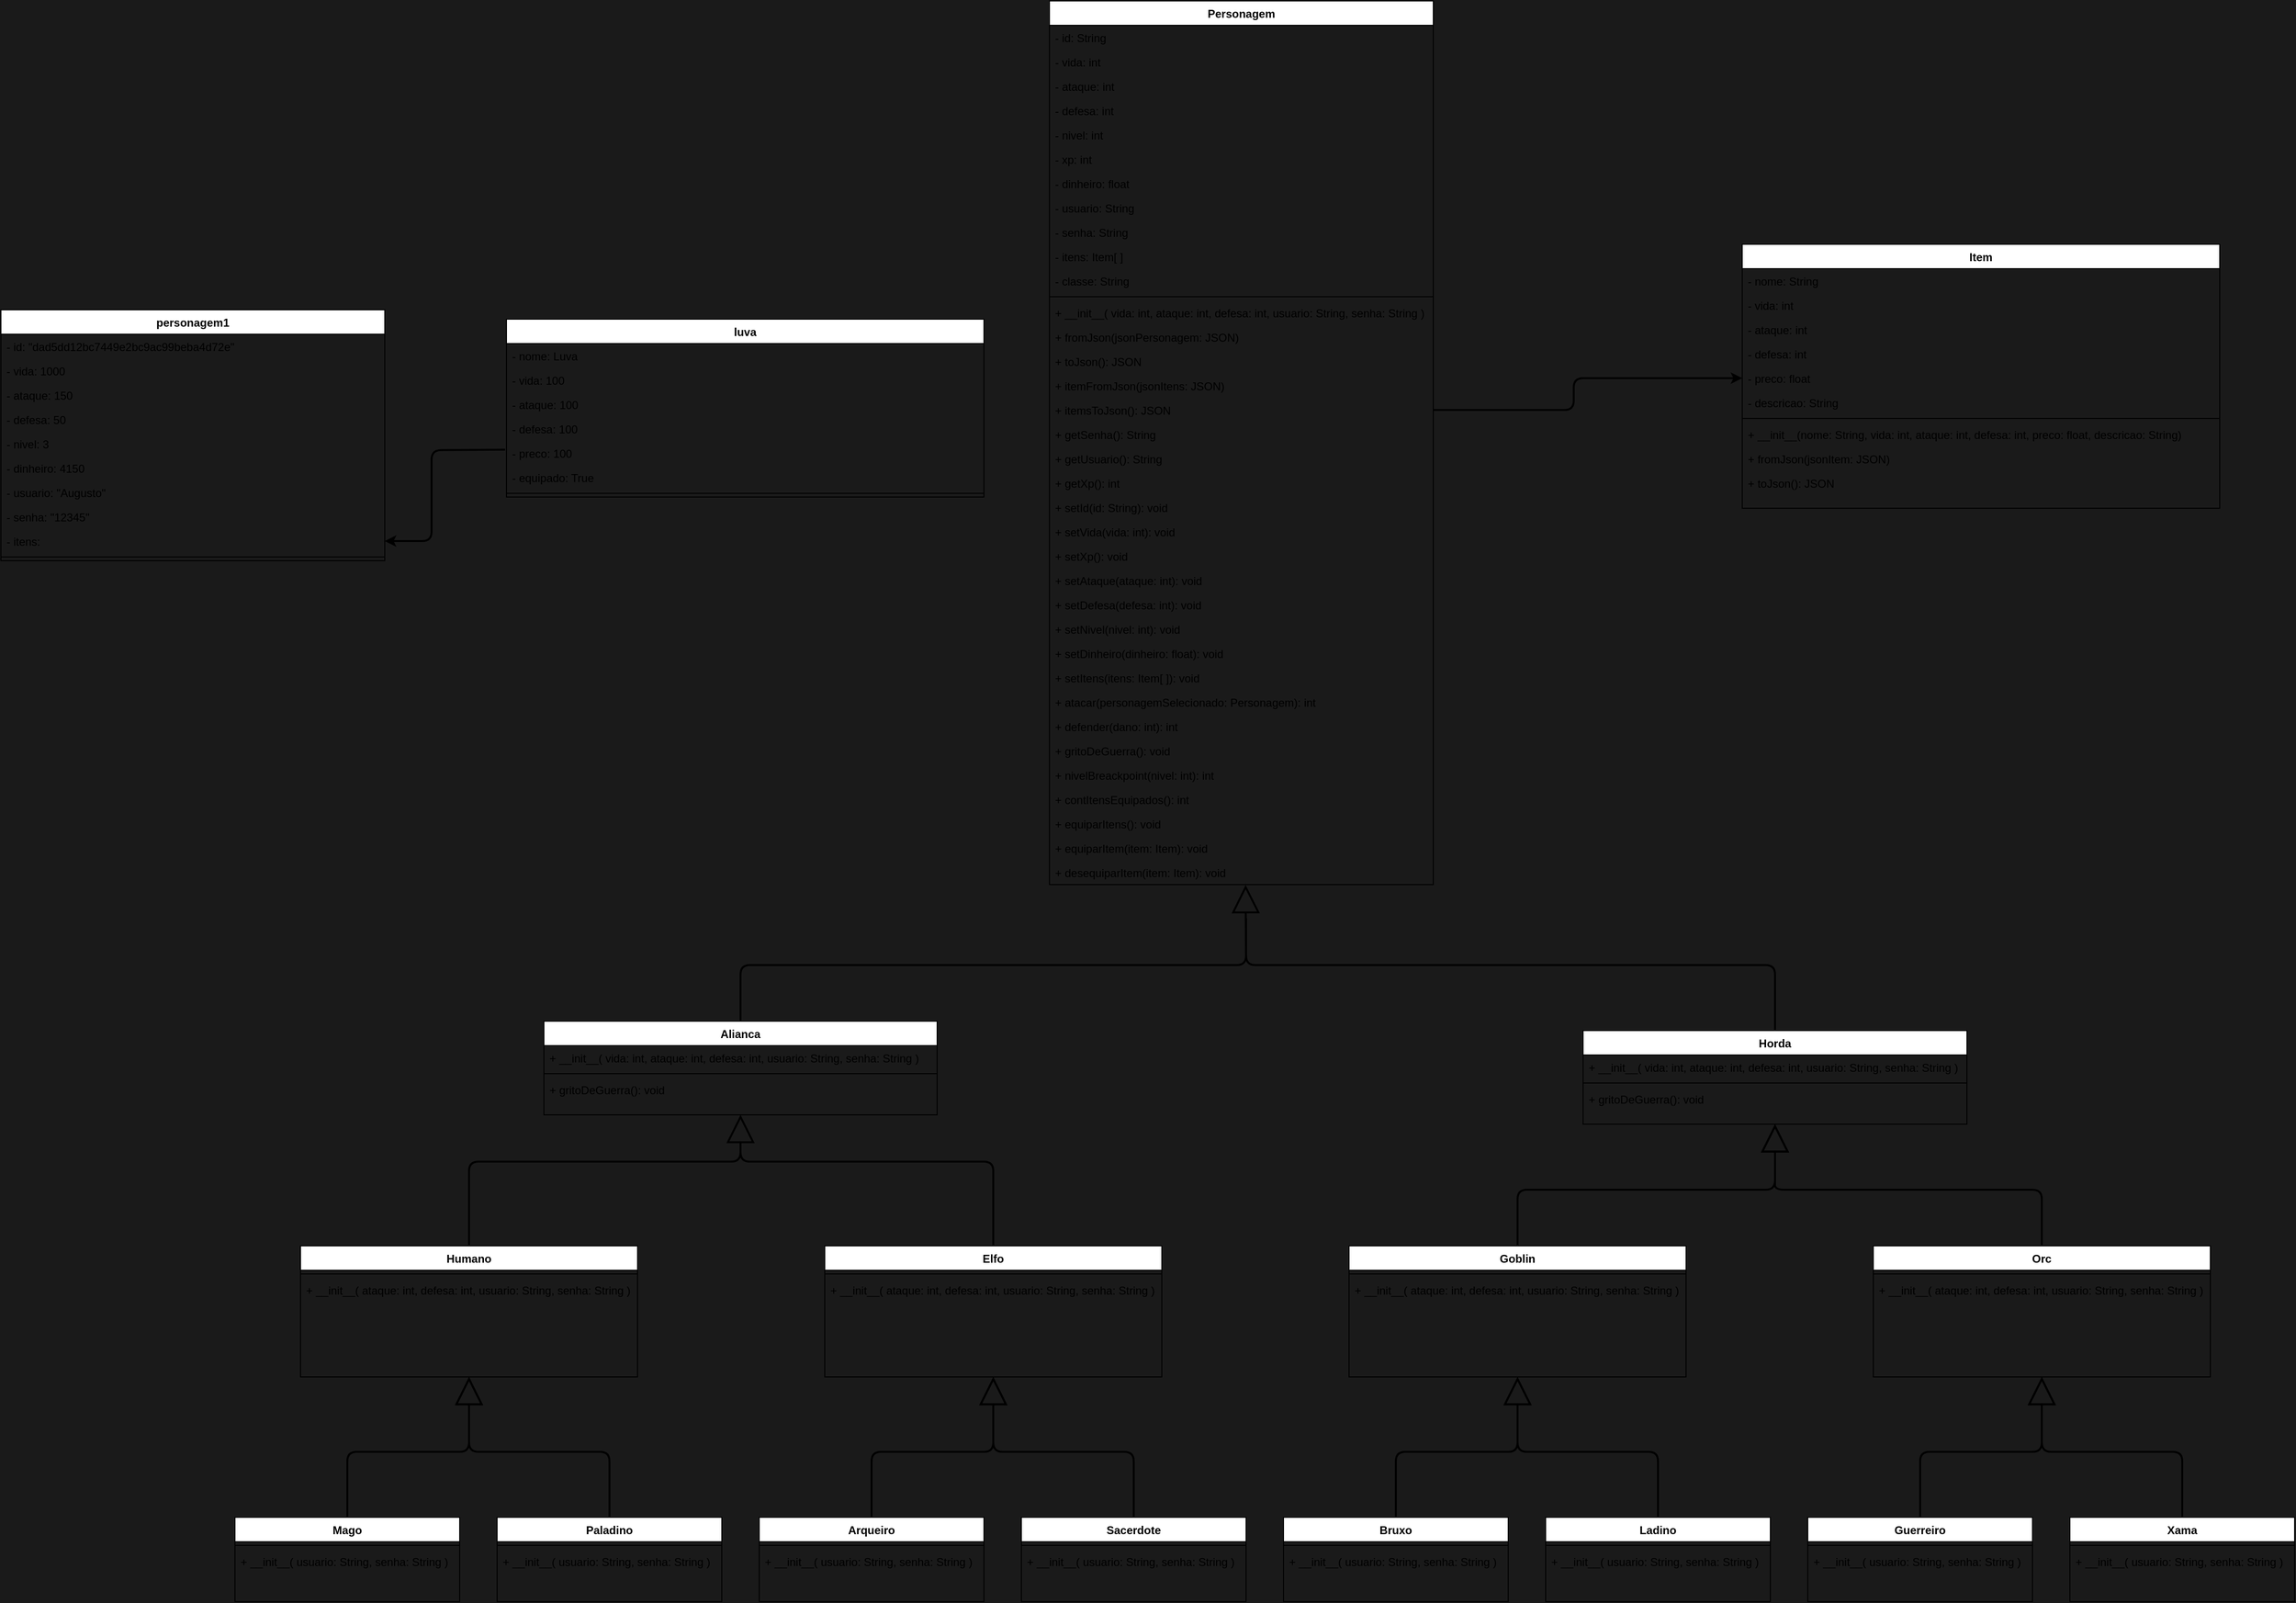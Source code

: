 <mxfile>
    <diagram id="C5RBs43oDa-KdzZeNtuy" name="Page-1">
        <mxGraphModel dx="4534" dy="2469" grid="1" gridSize="10" guides="1" tooltips="1" connect="1" arrows="1" fold="1" page="1" pageScale="1" pageWidth="827" pageHeight="1169" background="#1A1A1A" math="0" shadow="0">
            <root>
                <mxCell id="WIyWlLk6GJQsqaUBKTNV-0"/>
                <mxCell id="WIyWlLk6GJQsqaUBKTNV-1" parent="WIyWlLk6GJQsqaUBKTNV-0"/>
                <mxCell id="zkfFHV4jXpPFQw0GAbJ--0" value="Item" style="swimlane;fontStyle=1;align=center;verticalAlign=top;childLayout=stackLayout;horizontal=1;startSize=26;horizontalStack=0;resizeParent=1;resizeLast=0;collapsible=1;marginBottom=0;rounded=0;shadow=0;strokeWidth=1;" parent="WIyWlLk6GJQsqaUBKTNV-1" vertex="1">
                    <mxGeometry x="220" y="190" width="510" height="282" as="geometry">
                        <mxRectangle x="230" y="140" width="160" height="26" as="alternateBounds"/>
                    </mxGeometry>
                </mxCell>
                <mxCell id="zkfFHV4jXpPFQw0GAbJ--1" value="- nome: String" style="text;align=left;verticalAlign=top;spacingLeft=4;spacingRight=4;overflow=hidden;rotatable=0;points=[[0,0.5],[1,0.5]];portConstraint=eastwest;" parent="zkfFHV4jXpPFQw0GAbJ--0" vertex="1">
                    <mxGeometry y="26" width="510" height="26" as="geometry"/>
                </mxCell>
                <mxCell id="zkfFHV4jXpPFQw0GAbJ--2" value="- vida: int" style="text;align=left;verticalAlign=top;spacingLeft=4;spacingRight=4;overflow=hidden;rotatable=0;points=[[0,0.5],[1,0.5]];portConstraint=eastwest;rounded=0;shadow=0;html=0;" parent="zkfFHV4jXpPFQw0GAbJ--0" vertex="1">
                    <mxGeometry y="52" width="510" height="26" as="geometry"/>
                </mxCell>
                <mxCell id="zkfFHV4jXpPFQw0GAbJ--3" value="- ataque: int" style="text;align=left;verticalAlign=top;spacingLeft=4;spacingRight=4;overflow=hidden;rotatable=0;points=[[0,0.5],[1,0.5]];portConstraint=eastwest;rounded=0;shadow=0;html=0;" parent="zkfFHV4jXpPFQw0GAbJ--0" vertex="1">
                    <mxGeometry y="78" width="510" height="26" as="geometry"/>
                </mxCell>
                <mxCell id="svMHhl5RG74Olg0LLplW-4" value="- defesa: int" style="text;align=left;verticalAlign=top;spacingLeft=4;spacingRight=4;overflow=hidden;rotatable=0;points=[[0,0.5],[1,0.5]];portConstraint=eastwest;rounded=0;shadow=0;html=0;" parent="zkfFHV4jXpPFQw0GAbJ--0" vertex="1">
                    <mxGeometry y="104" width="510" height="26" as="geometry"/>
                </mxCell>
                <mxCell id="svMHhl5RG74Olg0LLplW-5" value="- preco: float" style="text;align=left;verticalAlign=top;spacingLeft=4;spacingRight=4;overflow=hidden;rotatable=0;points=[[0,0.5],[1,0.5]];portConstraint=eastwest;rounded=0;shadow=0;html=0;" parent="zkfFHV4jXpPFQw0GAbJ--0" vertex="1">
                    <mxGeometry y="130" width="510" height="26" as="geometry"/>
                </mxCell>
                <mxCell id="svMHhl5RG74Olg0LLplW-6" value="- descricao: String" style="text;align=left;verticalAlign=top;spacingLeft=4;spacingRight=4;overflow=hidden;rotatable=0;points=[[0,0.5],[1,0.5]];portConstraint=eastwest;rounded=0;shadow=0;html=0;" parent="zkfFHV4jXpPFQw0GAbJ--0" vertex="1">
                    <mxGeometry y="156" width="510" height="26" as="geometry"/>
                </mxCell>
                <mxCell id="zkfFHV4jXpPFQw0GAbJ--4" value="" style="line;html=1;strokeWidth=1;align=left;verticalAlign=middle;spacingTop=-1;spacingLeft=3;spacingRight=3;rotatable=0;labelPosition=right;points=[];portConstraint=eastwest;" parent="zkfFHV4jXpPFQw0GAbJ--0" vertex="1">
                    <mxGeometry y="182" width="510" height="8" as="geometry"/>
                </mxCell>
                <mxCell id="zkfFHV4jXpPFQw0GAbJ--5" value="+ __init__(nome: String, vida: int, ataque: int, defesa: int, preco: float, descricao: String)" style="text;align=left;verticalAlign=top;spacingLeft=4;spacingRight=4;overflow=hidden;rotatable=0;points=[[0,0.5],[1,0.5]];portConstraint=eastwest;" parent="zkfFHV4jXpPFQw0GAbJ--0" vertex="1">
                    <mxGeometry y="190" width="510" height="26" as="geometry"/>
                </mxCell>
                <mxCell id="svMHhl5RG74Olg0LLplW-7" value="+ fromJson(jsonItem: JSON)" style="text;align=left;verticalAlign=top;spacingLeft=4;spacingRight=4;overflow=hidden;rotatable=0;points=[[0,0.5],[1,0.5]];portConstraint=eastwest;" parent="zkfFHV4jXpPFQw0GAbJ--0" vertex="1">
                    <mxGeometry y="216" width="510" height="26" as="geometry"/>
                </mxCell>
                <mxCell id="svMHhl5RG74Olg0LLplW-11" value="+ toJson(): JSON" style="text;align=left;verticalAlign=top;spacingLeft=4;spacingRight=4;overflow=hidden;rotatable=0;points=[[0,0.5],[1,0.5]];portConstraint=eastwest;" parent="zkfFHV4jXpPFQw0GAbJ--0" vertex="1">
                    <mxGeometry y="242" width="510" height="26" as="geometry"/>
                </mxCell>
                <mxCell id="svMHhl5RG74Olg0LLplW-12" value="Personagem" style="swimlane;fontStyle=1;align=center;verticalAlign=top;childLayout=stackLayout;horizontal=1;startSize=26;horizontalStack=0;resizeParent=1;resizeLast=0;collapsible=1;marginBottom=0;rounded=0;shadow=0;strokeWidth=1;" parent="WIyWlLk6GJQsqaUBKTNV-1" vertex="1">
                    <mxGeometry x="-520" y="-70" width="410" height="944" as="geometry">
                        <mxRectangle x="230" y="140" width="160" height="26" as="alternateBounds"/>
                    </mxGeometry>
                </mxCell>
                <mxCell id="svMHhl5RG74Olg0LLplW-18" value="- id: String" style="text;align=left;verticalAlign=top;spacingLeft=4;spacingRight=4;overflow=hidden;rotatable=0;points=[[0,0.5],[1,0.5]];portConstraint=eastwest;rounded=0;shadow=0;html=0;" parent="svMHhl5RG74Olg0LLplW-12" vertex="1">
                    <mxGeometry y="26" width="410" height="26" as="geometry"/>
                </mxCell>
                <mxCell id="svMHhl5RG74Olg0LLplW-14" value="- vida: int" style="text;align=left;verticalAlign=top;spacingLeft=4;spacingRight=4;overflow=hidden;rotatable=0;points=[[0,0.5],[1,0.5]];portConstraint=eastwest;rounded=0;shadow=0;html=0;" parent="svMHhl5RG74Olg0LLplW-12" vertex="1">
                    <mxGeometry y="52" width="410" height="26" as="geometry"/>
                </mxCell>
                <mxCell id="svMHhl5RG74Olg0LLplW-15" value="- ataque: int" style="text;align=left;verticalAlign=top;spacingLeft=4;spacingRight=4;overflow=hidden;rotatable=0;points=[[0,0.5],[1,0.5]];portConstraint=eastwest;rounded=0;shadow=0;html=0;" parent="svMHhl5RG74Olg0LLplW-12" vertex="1">
                    <mxGeometry y="78" width="410" height="26" as="geometry"/>
                </mxCell>
                <mxCell id="svMHhl5RG74Olg0LLplW-16" value="- defesa: int" style="text;align=left;verticalAlign=top;spacingLeft=4;spacingRight=4;overflow=hidden;rotatable=0;points=[[0,0.5],[1,0.5]];portConstraint=eastwest;rounded=0;shadow=0;html=0;" parent="svMHhl5RG74Olg0LLplW-12" vertex="1">
                    <mxGeometry y="104" width="410" height="26" as="geometry"/>
                </mxCell>
                <mxCell id="svMHhl5RG74Olg0LLplW-24" value="- nivel: int" style="text;align=left;verticalAlign=top;spacingLeft=4;spacingRight=4;overflow=hidden;rotatable=0;points=[[0,0.5],[1,0.5]];portConstraint=eastwest;rounded=0;shadow=0;html=0;" parent="svMHhl5RG74Olg0LLplW-12" vertex="1">
                    <mxGeometry y="130" width="410" height="26" as="geometry"/>
                </mxCell>
                <mxCell id="48" value="- xp: int" style="text;align=left;verticalAlign=top;spacingLeft=4;spacingRight=4;overflow=hidden;rotatable=0;points=[[0,0.5],[1,0.5]];portConstraint=eastwest;rounded=0;shadow=0;html=0;" parent="svMHhl5RG74Olg0LLplW-12" vertex="1">
                    <mxGeometry y="156" width="410" height="26" as="geometry"/>
                </mxCell>
                <mxCell id="svMHhl5RG74Olg0LLplW-17" value="- dinheiro: float" style="text;align=left;verticalAlign=top;spacingLeft=4;spacingRight=4;overflow=hidden;rotatable=0;points=[[0,0.5],[1,0.5]];portConstraint=eastwest;rounded=0;shadow=0;html=0;" parent="svMHhl5RG74Olg0LLplW-12" vertex="1">
                    <mxGeometry y="182" width="410" height="26" as="geometry"/>
                </mxCell>
                <mxCell id="svMHhl5RG74Olg0LLplW-25" value="- usuario: String" style="text;align=left;verticalAlign=top;spacingLeft=4;spacingRight=4;overflow=hidden;rotatable=0;points=[[0,0.5],[1,0.5]];portConstraint=eastwest;rounded=0;shadow=0;html=0;" parent="svMHhl5RG74Olg0LLplW-12" vertex="1">
                    <mxGeometry y="208" width="410" height="26" as="geometry"/>
                </mxCell>
                <mxCell id="svMHhl5RG74Olg0LLplW-26" value="- senha: String" style="text;align=left;verticalAlign=top;spacingLeft=4;spacingRight=4;overflow=hidden;rotatable=0;points=[[0,0.5],[1,0.5]];portConstraint=eastwest;rounded=0;shadow=0;html=0;" parent="svMHhl5RG74Olg0LLplW-12" vertex="1">
                    <mxGeometry y="234" width="410" height="26" as="geometry"/>
                </mxCell>
                <mxCell id="svMHhl5RG74Olg0LLplW-23" value="- itens: Item[ ]" style="text;align=left;verticalAlign=top;spacingLeft=4;spacingRight=4;overflow=hidden;rotatable=0;points=[[0,0.5],[1,0.5]];portConstraint=eastwest;rounded=0;shadow=0;html=0;" parent="svMHhl5RG74Olg0LLplW-12" vertex="1">
                    <mxGeometry y="260" width="410" height="26" as="geometry"/>
                </mxCell>
                <mxCell id="svMHhl5RG74Olg0LLplW-27" value="- classe: String" style="text;align=left;verticalAlign=top;spacingLeft=4;spacingRight=4;overflow=hidden;rotatable=0;points=[[0,0.5],[1,0.5]];portConstraint=eastwest;rounded=0;shadow=0;html=0;" parent="svMHhl5RG74Olg0LLplW-12" vertex="1">
                    <mxGeometry y="286" width="410" height="26" as="geometry"/>
                </mxCell>
                <mxCell id="svMHhl5RG74Olg0LLplW-19" value="" style="line;html=1;strokeWidth=1;align=left;verticalAlign=middle;spacingTop=-1;spacingLeft=3;spacingRight=3;rotatable=0;labelPosition=right;points=[];portConstraint=eastwest;" parent="svMHhl5RG74Olg0LLplW-12" vertex="1">
                    <mxGeometry y="312" width="410" height="8" as="geometry"/>
                </mxCell>
                <mxCell id="svMHhl5RG74Olg0LLplW-20" value="+ __init__( vida: int, ataque: int, defesa: int, usuario: String, senha: String )" style="text;align=left;verticalAlign=top;spacingLeft=4;spacingRight=4;overflow=hidden;rotatable=0;points=[[0,0.5],[1,0.5]];portConstraint=eastwest;" parent="svMHhl5RG74Olg0LLplW-12" vertex="1">
                    <mxGeometry y="320" width="410" height="26" as="geometry"/>
                </mxCell>
                <mxCell id="svMHhl5RG74Olg0LLplW-21" value="+ fromJson(jsonPersonagem: JSON)" style="text;align=left;verticalAlign=top;spacingLeft=4;spacingRight=4;overflow=hidden;rotatable=0;points=[[0,0.5],[1,0.5]];portConstraint=eastwest;" parent="svMHhl5RG74Olg0LLplW-12" vertex="1">
                    <mxGeometry y="346" width="410" height="26" as="geometry"/>
                </mxCell>
                <mxCell id="svMHhl5RG74Olg0LLplW-22" value="+ toJson(): JSON" style="text;align=left;verticalAlign=top;spacingLeft=4;spacingRight=4;overflow=hidden;rotatable=0;points=[[0,0.5],[1,0.5]];portConstraint=eastwest;" parent="svMHhl5RG74Olg0LLplW-12" vertex="1">
                    <mxGeometry y="372" width="410" height="26" as="geometry"/>
                </mxCell>
                <mxCell id="svMHhl5RG74Olg0LLplW-28" value="+ itemFromJson(jsonItens: JSON)" style="text;align=left;verticalAlign=top;spacingLeft=4;spacingRight=4;overflow=hidden;rotatable=0;points=[[0,0.5],[1,0.5]];portConstraint=eastwest;" parent="svMHhl5RG74Olg0LLplW-12" vertex="1">
                    <mxGeometry y="398" width="410" height="26" as="geometry"/>
                </mxCell>
                <mxCell id="svMHhl5RG74Olg0LLplW-29" value="+ itemsToJson(): JSON" style="text;align=left;verticalAlign=top;spacingLeft=4;spacingRight=4;overflow=hidden;rotatable=0;points=[[0,0.5],[1,0.5]];portConstraint=eastwest;" parent="svMHhl5RG74Olg0LLplW-12" vertex="1">
                    <mxGeometry y="424" width="410" height="26" as="geometry"/>
                </mxCell>
                <mxCell id="svMHhl5RG74Olg0LLplW-30" value="+ getSenha(): String" style="text;align=left;verticalAlign=top;spacingLeft=4;spacingRight=4;overflow=hidden;rotatable=0;points=[[0,0.5],[1,0.5]];portConstraint=eastwest;" parent="svMHhl5RG74Olg0LLplW-12" vertex="1">
                    <mxGeometry y="450" width="410" height="26" as="geometry"/>
                </mxCell>
                <mxCell id="svMHhl5RG74Olg0LLplW-31" value="+ getUsuario(): String" style="text;align=left;verticalAlign=top;spacingLeft=4;spacingRight=4;overflow=hidden;rotatable=0;points=[[0,0.5],[1,0.5]];portConstraint=eastwest;" parent="svMHhl5RG74Olg0LLplW-12" vertex="1">
                    <mxGeometry y="476" width="410" height="26" as="geometry"/>
                </mxCell>
                <mxCell id="50" value="+ getXp(): int" style="text;align=left;verticalAlign=top;spacingLeft=4;spacingRight=4;overflow=hidden;rotatable=0;points=[[0,0.5],[1,0.5]];portConstraint=eastwest;" parent="svMHhl5RG74Olg0LLplW-12" vertex="1">
                    <mxGeometry y="502" width="410" height="26" as="geometry"/>
                </mxCell>
                <mxCell id="svMHhl5RG74Olg0LLplW-32" value="+ setId(id: String): void" style="text;align=left;verticalAlign=top;spacingLeft=4;spacingRight=4;overflow=hidden;rotatable=0;points=[[0,0.5],[1,0.5]];portConstraint=eastwest;" parent="svMHhl5RG74Olg0LLplW-12" vertex="1">
                    <mxGeometry y="528" width="410" height="26" as="geometry"/>
                </mxCell>
                <mxCell id="svMHhl5RG74Olg0LLplW-33" value="+ setVida(vida: int): void" style="text;align=left;verticalAlign=top;spacingLeft=4;spacingRight=4;overflow=hidden;rotatable=0;points=[[0,0.5],[1,0.5]];portConstraint=eastwest;" parent="svMHhl5RG74Olg0LLplW-12" vertex="1">
                    <mxGeometry y="554" width="410" height="26" as="geometry"/>
                </mxCell>
                <mxCell id="49" value="+ setXp(): void" style="text;align=left;verticalAlign=top;spacingLeft=4;spacingRight=4;overflow=hidden;rotatable=0;points=[[0,0.5],[1,0.5]];portConstraint=eastwest;" parent="svMHhl5RG74Olg0LLplW-12" vertex="1">
                    <mxGeometry y="580" width="410" height="26" as="geometry"/>
                </mxCell>
                <mxCell id="svMHhl5RG74Olg0LLplW-34" value="+ setAtaque(ataque: int): void" style="text;align=left;verticalAlign=top;spacingLeft=4;spacingRight=4;overflow=hidden;rotatable=0;points=[[0,0.5],[1,0.5]];portConstraint=eastwest;" parent="svMHhl5RG74Olg0LLplW-12" vertex="1">
                    <mxGeometry y="606" width="410" height="26" as="geometry"/>
                </mxCell>
                <mxCell id="svMHhl5RG74Olg0LLplW-35" value="+ setDefesa(defesa: int): void" style="text;align=left;verticalAlign=top;spacingLeft=4;spacingRight=4;overflow=hidden;rotatable=0;points=[[0,0.5],[1,0.5]];portConstraint=eastwest;" parent="svMHhl5RG74Olg0LLplW-12" vertex="1">
                    <mxGeometry y="632" width="410" height="26" as="geometry"/>
                </mxCell>
                <mxCell id="svMHhl5RG74Olg0LLplW-36" value="+ setNivel(nivel: int): void" style="text;align=left;verticalAlign=top;spacingLeft=4;spacingRight=4;overflow=hidden;rotatable=0;points=[[0,0.5],[1,0.5]];portConstraint=eastwest;" parent="svMHhl5RG74Olg0LLplW-12" vertex="1">
                    <mxGeometry y="658" width="410" height="26" as="geometry"/>
                </mxCell>
                <mxCell id="svMHhl5RG74Olg0LLplW-37" value="+ setDinheiro(dinheiro: float): void" style="text;align=left;verticalAlign=top;spacingLeft=4;spacingRight=4;overflow=hidden;rotatable=0;points=[[0,0.5],[1,0.5]];portConstraint=eastwest;" parent="svMHhl5RG74Olg0LLplW-12" vertex="1">
                    <mxGeometry y="684" width="410" height="26" as="geometry"/>
                </mxCell>
                <mxCell id="svMHhl5RG74Olg0LLplW-38" value="+ setItens(itens: Item[ ]): void" style="text;align=left;verticalAlign=top;spacingLeft=4;spacingRight=4;overflow=hidden;rotatable=0;points=[[0,0.5],[1,0.5]];portConstraint=eastwest;" parent="svMHhl5RG74Olg0LLplW-12" vertex="1">
                    <mxGeometry y="710" width="410" height="26" as="geometry"/>
                </mxCell>
                <mxCell id="svMHhl5RG74Olg0LLplW-39" value="+ atacar(personagemSelecionado: Personagem): int" style="text;align=left;verticalAlign=top;spacingLeft=4;spacingRight=4;overflow=hidden;rotatable=0;points=[[0,0.5],[1,0.5]];portConstraint=eastwest;" parent="svMHhl5RG74Olg0LLplW-12" vertex="1">
                    <mxGeometry y="736" width="410" height="26" as="geometry"/>
                </mxCell>
                <mxCell id="svMHhl5RG74Olg0LLplW-40" value="+ defender(dano: int): int" style="text;align=left;verticalAlign=top;spacingLeft=4;spacingRight=4;overflow=hidden;rotatable=0;points=[[0,0.5],[1,0.5]];portConstraint=eastwest;" parent="svMHhl5RG74Olg0LLplW-12" vertex="1">
                    <mxGeometry y="762" width="410" height="26" as="geometry"/>
                </mxCell>
                <mxCell id="svMHhl5RG74Olg0LLplW-41" value="+ gritoDeGuerra(): void" style="text;align=left;verticalAlign=top;spacingLeft=4;spacingRight=4;overflow=hidden;rotatable=0;points=[[0,0.5],[1,0.5]];portConstraint=eastwest;" parent="svMHhl5RG74Olg0LLplW-12" vertex="1">
                    <mxGeometry y="788" width="410" height="26" as="geometry"/>
                </mxCell>
                <mxCell id="51" value="+ nivelBreackpoint(nivel: int): int" style="text;align=left;verticalAlign=top;spacingLeft=4;spacingRight=4;overflow=hidden;rotatable=0;points=[[0,0.5],[1,0.5]];portConstraint=eastwest;" parent="svMHhl5RG74Olg0LLplW-12" vertex="1">
                    <mxGeometry y="814" width="410" height="26" as="geometry"/>
                </mxCell>
                <mxCell id="52" value="+ contItensEquipados(): int" style="text;align=left;verticalAlign=top;spacingLeft=4;spacingRight=4;overflow=hidden;rotatable=0;points=[[0,0.5],[1,0.5]];portConstraint=eastwest;" parent="svMHhl5RG74Olg0LLplW-12" vertex="1">
                    <mxGeometry y="840" width="410" height="26" as="geometry"/>
                </mxCell>
                <mxCell id="54" value="+ equiparItens(): void" style="text;align=left;verticalAlign=top;spacingLeft=4;spacingRight=4;overflow=hidden;rotatable=0;points=[[0,0.5],[1,0.5]];portConstraint=eastwest;" parent="svMHhl5RG74Olg0LLplW-12" vertex="1">
                    <mxGeometry y="866" width="410" height="26" as="geometry"/>
                </mxCell>
                <mxCell id="58" value="+ equiparItem(item: Item): void" style="text;align=left;verticalAlign=top;spacingLeft=4;spacingRight=4;overflow=hidden;rotatable=0;points=[[0,0.5],[1,0.5]];portConstraint=eastwest;" parent="svMHhl5RG74Olg0LLplW-12" vertex="1">
                    <mxGeometry y="892" width="410" height="26" as="geometry"/>
                </mxCell>
                <mxCell id="59" value="+ desequiparItem(item: Item): void" style="text;align=left;verticalAlign=top;spacingLeft=4;spacingRight=4;overflow=hidden;rotatable=0;points=[[0,0.5],[1,0.5]];portConstraint=eastwest;" parent="svMHhl5RG74Olg0LLplW-12" vertex="1">
                    <mxGeometry y="918" width="410" height="26" as="geometry"/>
                </mxCell>
                <mxCell id="0" style="edgeStyle=none;html=1;exitX=0.5;exitY=0;exitDx=0;exitDy=0;endArrow=block;endFill=0;strokeWidth=2;startSize=6;jumpSize=10;endSize=25;entryX=0.511;entryY=1.017;entryDx=0;entryDy=0;entryPerimeter=0;" parent="WIyWlLk6GJQsqaUBKTNV-1" source="svMHhl5RG74Olg0LLplW-42" target="59" edge="1">
                    <mxGeometry relative="1" as="geometry">
                        <mxPoint x="-310" y="880" as="targetPoint"/>
                        <Array as="points">
                            <mxPoint x="-850" y="960"/>
                            <mxPoint x="-310" y="960"/>
                        </Array>
                    </mxGeometry>
                </mxCell>
                <mxCell id="svMHhl5RG74Olg0LLplW-42" value="Alianca" style="swimlane;fontStyle=1;align=center;verticalAlign=top;childLayout=stackLayout;horizontal=1;startSize=26;horizontalStack=0;resizeParent=1;resizeLast=0;collapsible=1;marginBottom=0;rounded=0;shadow=0;strokeWidth=1;" parent="WIyWlLk6GJQsqaUBKTNV-1" vertex="1">
                    <mxGeometry x="-1060" y="1020" width="420" height="100" as="geometry">
                        <mxRectangle x="230" y="140" width="160" height="26" as="alternateBounds"/>
                    </mxGeometry>
                </mxCell>
                <mxCell id="svMHhl5RG74Olg0LLplW-54" value="+ __init__( vida: int, ataque: int, defesa: int, usuario: String, senha: String )" style="text;align=left;verticalAlign=top;spacingLeft=4;spacingRight=4;overflow=hidden;rotatable=0;points=[[0,0.5],[1,0.5]];portConstraint=eastwest;" parent="svMHhl5RG74Olg0LLplW-42" vertex="1">
                    <mxGeometry y="26" width="420" height="26" as="geometry"/>
                </mxCell>
                <mxCell id="svMHhl5RG74Olg0LLplW-49" value="" style="line;html=1;strokeWidth=1;align=left;verticalAlign=middle;spacingTop=-1;spacingLeft=3;spacingRight=3;rotatable=0;labelPosition=right;points=[];portConstraint=eastwest;" parent="svMHhl5RG74Olg0LLplW-42" vertex="1">
                    <mxGeometry y="52" width="420" height="8" as="geometry"/>
                </mxCell>
                <mxCell id="svMHhl5RG74Olg0LLplW-53" value="+ gritoDeGuerra(): void" style="text;align=left;verticalAlign=top;spacingLeft=4;spacingRight=4;overflow=hidden;rotatable=0;points=[[0,0.5],[1,0.5]];portConstraint=eastwest;" parent="svMHhl5RG74Olg0LLplW-42" vertex="1">
                    <mxGeometry y="60" width="420" height="26" as="geometry"/>
                </mxCell>
                <mxCell id="4" style="edgeStyle=none;jumpSize=10;html=1;exitX=0.5;exitY=0;exitDx=0;exitDy=0;strokeWidth=2;endArrow=none;endFill=0;startSize=6;endSize=25;" parent="WIyWlLk6GJQsqaUBKTNV-1" source="svMHhl5RG74Olg0LLplW-55" edge="1">
                    <mxGeometry relative="1" as="geometry">
                        <mxPoint x="-310" y="910" as="targetPoint"/>
                        <Array as="points">
                            <mxPoint x="255" y="960"/>
                            <mxPoint x="-310" y="960"/>
                        </Array>
                    </mxGeometry>
                </mxCell>
                <mxCell id="svMHhl5RG74Olg0LLplW-55" value="Horda" style="swimlane;fontStyle=1;align=center;verticalAlign=top;childLayout=stackLayout;horizontal=1;startSize=26;horizontalStack=0;resizeParent=1;resizeLast=0;collapsible=1;marginBottom=0;rounded=0;shadow=0;strokeWidth=1;" parent="WIyWlLk6GJQsqaUBKTNV-1" vertex="1">
                    <mxGeometry x="50" y="1030" width="410" height="100" as="geometry">
                        <mxRectangle x="230" y="140" width="160" height="26" as="alternateBounds"/>
                    </mxGeometry>
                </mxCell>
                <mxCell id="svMHhl5RG74Olg0LLplW-57" value="+ __init__( vida: int, ataque: int, defesa: int, usuario: String, senha: String )" style="text;align=left;verticalAlign=top;spacingLeft=4;spacingRight=4;overflow=hidden;rotatable=0;points=[[0,0.5],[1,0.5]];portConstraint=eastwest;" parent="svMHhl5RG74Olg0LLplW-55" vertex="1">
                    <mxGeometry y="26" width="410" height="26" as="geometry"/>
                </mxCell>
                <mxCell id="svMHhl5RG74Olg0LLplW-56" value="" style="line;html=1;strokeWidth=1;align=left;verticalAlign=middle;spacingTop=-1;spacingLeft=3;spacingRight=3;rotatable=0;labelPosition=right;points=[];portConstraint=eastwest;" parent="svMHhl5RG74Olg0LLplW-55" vertex="1">
                    <mxGeometry y="52" width="410" height="8" as="geometry"/>
                </mxCell>
                <mxCell id="svMHhl5RG74Olg0LLplW-58" value="+ gritoDeGuerra(): void" style="text;align=left;verticalAlign=top;spacingLeft=4;spacingRight=4;overflow=hidden;rotatable=0;points=[[0,0.5],[1,0.5]];portConstraint=eastwest;" parent="svMHhl5RG74Olg0LLplW-55" vertex="1">
                    <mxGeometry y="60" width="410" height="26" as="geometry"/>
                </mxCell>
                <mxCell id="5" style="edgeStyle=none;jumpSize=10;html=1;exitX=0.5;exitY=0;exitDx=0;exitDy=0;strokeWidth=2;endArrow=none;endFill=0;startSize=6;endSize=25;" parent="WIyWlLk6GJQsqaUBKTNV-1" source="svMHhl5RG74Olg0LLplW-59" edge="1">
                    <mxGeometry relative="1" as="geometry">
                        <mxPoint x="-850" y="1150" as="targetPoint"/>
                        <Array as="points">
                            <mxPoint x="-1140" y="1170"/>
                            <mxPoint x="-850" y="1170"/>
                        </Array>
                    </mxGeometry>
                </mxCell>
                <mxCell id="svMHhl5RG74Olg0LLplW-59" value="Humano" style="swimlane;fontStyle=1;align=center;verticalAlign=top;childLayout=stackLayout;horizontal=1;startSize=26;horizontalStack=0;resizeParent=1;resizeLast=0;collapsible=1;marginBottom=0;rounded=0;shadow=0;strokeWidth=1;" parent="WIyWlLk6GJQsqaUBKTNV-1" vertex="1">
                    <mxGeometry x="-1320" y="1260" width="360" height="140" as="geometry">
                        <mxRectangle x="230" y="140" width="160" height="26" as="alternateBounds"/>
                    </mxGeometry>
                </mxCell>
                <mxCell id="svMHhl5RG74Olg0LLplW-60" value="" style="line;html=1;strokeWidth=1;align=left;verticalAlign=middle;spacingTop=-1;spacingLeft=3;spacingRight=3;rotatable=0;labelPosition=right;points=[];portConstraint=eastwest;" parent="svMHhl5RG74Olg0LLplW-59" vertex="1">
                    <mxGeometry y="26" width="360" height="8" as="geometry"/>
                </mxCell>
                <mxCell id="svMHhl5RG74Olg0LLplW-61" value="+ __init__( ataque: int, defesa: int, usuario: String, senha: String )" style="text;align=left;verticalAlign=top;spacingLeft=4;spacingRight=4;overflow=hidden;rotatable=0;points=[[0,0.5],[1,0.5]];portConstraint=eastwest;" parent="svMHhl5RG74Olg0LLplW-59" vertex="1">
                    <mxGeometry y="34" width="360" height="26" as="geometry"/>
                </mxCell>
                <mxCell id="6" style="edgeStyle=none;jumpSize=10;html=1;exitX=0.5;exitY=0;exitDx=0;exitDy=0;strokeWidth=2;endArrow=block;endFill=0;endSize=25;" parent="WIyWlLk6GJQsqaUBKTNV-1" source="svMHhl5RG74Olg0LLplW-63" edge="1">
                    <mxGeometry relative="1" as="geometry">
                        <mxPoint x="-850" y="1120" as="targetPoint"/>
                        <Array as="points">
                            <mxPoint x="-580" y="1170"/>
                            <mxPoint x="-850" y="1170"/>
                        </Array>
                    </mxGeometry>
                </mxCell>
                <mxCell id="svMHhl5RG74Olg0LLplW-63" value="Elfo" style="swimlane;fontStyle=1;align=center;verticalAlign=top;childLayout=stackLayout;horizontal=1;startSize=26;horizontalStack=0;resizeParent=1;resizeLast=0;collapsible=1;marginBottom=0;rounded=0;shadow=0;strokeWidth=1;" parent="WIyWlLk6GJQsqaUBKTNV-1" vertex="1">
                    <mxGeometry x="-760" y="1260" width="360" height="140" as="geometry">
                        <mxRectangle x="230" y="140" width="160" height="26" as="alternateBounds"/>
                    </mxGeometry>
                </mxCell>
                <mxCell id="svMHhl5RG74Olg0LLplW-64" value="" style="line;html=1;strokeWidth=1;align=left;verticalAlign=middle;spacingTop=-1;spacingLeft=3;spacingRight=3;rotatable=0;labelPosition=right;points=[];portConstraint=eastwest;" parent="svMHhl5RG74Olg0LLplW-63" vertex="1">
                    <mxGeometry y="26" width="360" height="8" as="geometry"/>
                </mxCell>
                <mxCell id="svMHhl5RG74Olg0LLplW-65" value="+ __init__( ataque: int, defesa: int, usuario: String, senha: String )" style="text;align=left;verticalAlign=top;spacingLeft=4;spacingRight=4;overflow=hidden;rotatable=0;points=[[0,0.5],[1,0.5]];portConstraint=eastwest;" parent="svMHhl5RG74Olg0LLplW-63" vertex="1">
                    <mxGeometry y="34" width="360" height="26" as="geometry"/>
                </mxCell>
                <mxCell id="8" style="edgeStyle=none;jumpSize=10;html=1;exitX=0.5;exitY=0;exitDx=0;exitDy=0;entryX=0.5;entryY=1;entryDx=0;entryDy=0;strokeWidth=2;endArrow=block;endFill=0;endSize=25;" parent="WIyWlLk6GJQsqaUBKTNV-1" source="svMHhl5RG74Olg0LLplW-66" target="svMHhl5RG74Olg0LLplW-55" edge="1">
                    <mxGeometry relative="1" as="geometry">
                        <Array as="points">
                            <mxPoint x="-20" y="1200"/>
                            <mxPoint x="255" y="1200"/>
                        </Array>
                    </mxGeometry>
                </mxCell>
                <mxCell id="svMHhl5RG74Olg0LLplW-66" value="Goblin" style="swimlane;fontStyle=1;align=center;verticalAlign=top;childLayout=stackLayout;horizontal=1;startSize=26;horizontalStack=0;resizeParent=1;resizeLast=0;collapsible=1;marginBottom=0;rounded=0;shadow=0;strokeWidth=1;" parent="WIyWlLk6GJQsqaUBKTNV-1" vertex="1">
                    <mxGeometry x="-200" y="1260" width="360" height="140" as="geometry">
                        <mxRectangle x="230" y="140" width="160" height="26" as="alternateBounds"/>
                    </mxGeometry>
                </mxCell>
                <mxCell id="svMHhl5RG74Olg0LLplW-67" value="" style="line;html=1;strokeWidth=1;align=left;verticalAlign=middle;spacingTop=-1;spacingLeft=3;spacingRight=3;rotatable=0;labelPosition=right;points=[];portConstraint=eastwest;" parent="svMHhl5RG74Olg0LLplW-66" vertex="1">
                    <mxGeometry y="26" width="360" height="8" as="geometry"/>
                </mxCell>
                <mxCell id="svMHhl5RG74Olg0LLplW-68" value="+ __init__( ataque: int, defesa: int, usuario: String, senha: String )" style="text;align=left;verticalAlign=top;spacingLeft=4;spacingRight=4;overflow=hidden;rotatable=0;points=[[0,0.5],[1,0.5]];portConstraint=eastwest;" parent="svMHhl5RG74Olg0LLplW-66" vertex="1">
                    <mxGeometry y="34" width="360" height="26" as="geometry"/>
                </mxCell>
                <mxCell id="9" style="edgeStyle=none;jumpSize=10;html=1;exitX=0.5;exitY=0;exitDx=0;exitDy=0;strokeWidth=2;endArrow=block;endFill=0;endSize=25;entryX=0.5;entryY=1;entryDx=0;entryDy=0;" parent="WIyWlLk6GJQsqaUBKTNV-1" source="svMHhl5RG74Olg0LLplW-69" target="svMHhl5RG74Olg0LLplW-55" edge="1">
                    <mxGeometry relative="1" as="geometry">
                        <mxPoint x="250" y="1130" as="targetPoint"/>
                        <Array as="points">
                            <mxPoint x="540" y="1200"/>
                            <mxPoint x="255" y="1200"/>
                            <mxPoint x="255" y="1190"/>
                            <mxPoint x="255" y="1170"/>
                        </Array>
                    </mxGeometry>
                </mxCell>
                <mxCell id="svMHhl5RG74Olg0LLplW-69" value="Orc" style="swimlane;fontStyle=1;align=center;verticalAlign=top;childLayout=stackLayout;horizontal=1;startSize=26;horizontalStack=0;resizeParent=1;resizeLast=0;collapsible=1;marginBottom=0;rounded=0;shadow=0;strokeWidth=1;" parent="WIyWlLk6GJQsqaUBKTNV-1" vertex="1">
                    <mxGeometry x="360" y="1260" width="360" height="140" as="geometry">
                        <mxRectangle x="230" y="140" width="160" height="26" as="alternateBounds"/>
                    </mxGeometry>
                </mxCell>
                <mxCell id="svMHhl5RG74Olg0LLplW-70" value="" style="line;html=1;strokeWidth=1;align=left;verticalAlign=middle;spacingTop=-1;spacingLeft=3;spacingRight=3;rotatable=0;labelPosition=right;points=[];portConstraint=eastwest;" parent="svMHhl5RG74Olg0LLplW-69" vertex="1">
                    <mxGeometry y="26" width="360" height="8" as="geometry"/>
                </mxCell>
                <mxCell id="svMHhl5RG74Olg0LLplW-71" value="+ __init__( ataque: int, defesa: int, usuario: String, senha: String )" style="text;align=left;verticalAlign=top;spacingLeft=4;spacingRight=4;overflow=hidden;rotatable=0;points=[[0,0.5],[1,0.5]];portConstraint=eastwest;" parent="svMHhl5RG74Olg0LLplW-69" vertex="1">
                    <mxGeometry y="34" width="360" height="26" as="geometry"/>
                </mxCell>
                <mxCell id="10" style="edgeStyle=none;jumpSize=10;html=1;exitX=0.5;exitY=0;exitDx=0;exitDy=0;entryX=0.5;entryY=1;entryDx=0;entryDy=0;strokeWidth=2;endArrow=block;endFill=0;endSize=25;" parent="WIyWlLk6GJQsqaUBKTNV-1" source="svMHhl5RG74Olg0LLplW-72" target="svMHhl5RG74Olg0LLplW-59" edge="1">
                    <mxGeometry relative="1" as="geometry">
                        <Array as="points">
                            <mxPoint x="-1270" y="1480"/>
                            <mxPoint x="-1140" y="1480"/>
                        </Array>
                    </mxGeometry>
                </mxCell>
                <mxCell id="svMHhl5RG74Olg0LLplW-72" value="Mago" style="swimlane;fontStyle=1;align=center;verticalAlign=top;childLayout=stackLayout;horizontal=1;startSize=26;horizontalStack=0;resizeParent=1;resizeLast=0;collapsible=1;marginBottom=0;rounded=0;shadow=0;strokeWidth=1;" parent="WIyWlLk6GJQsqaUBKTNV-1" vertex="1">
                    <mxGeometry x="-1390" y="1550" width="240" height="90" as="geometry">
                        <mxRectangle x="230" y="140" width="160" height="26" as="alternateBounds"/>
                    </mxGeometry>
                </mxCell>
                <mxCell id="svMHhl5RG74Olg0LLplW-73" value="" style="line;html=1;strokeWidth=1;align=left;verticalAlign=middle;spacingTop=-1;spacingLeft=3;spacingRight=3;rotatable=0;labelPosition=right;points=[];portConstraint=eastwest;" parent="svMHhl5RG74Olg0LLplW-72" vertex="1">
                    <mxGeometry y="26" width="240" height="8" as="geometry"/>
                </mxCell>
                <mxCell id="svMHhl5RG74Olg0LLplW-74" value="+ __init__( usuario: String, senha: String )" style="text;align=left;verticalAlign=top;spacingLeft=4;spacingRight=4;overflow=hidden;rotatable=0;points=[[0,0.5],[1,0.5]];portConstraint=eastwest;" parent="svMHhl5RG74Olg0LLplW-72" vertex="1">
                    <mxGeometry y="34" width="240" height="26" as="geometry"/>
                </mxCell>
                <mxCell id="11" style="edgeStyle=none;jumpSize=10;html=1;exitX=0.5;exitY=0;exitDx=0;exitDy=0;strokeWidth=2;endArrow=block;endFill=0;endSize=25;" parent="WIyWlLk6GJQsqaUBKTNV-1" source="svMHhl5RG74Olg0LLplW-75" edge="1">
                    <mxGeometry relative="1" as="geometry">
                        <mxPoint x="-1140.0" y="1400" as="targetPoint"/>
                        <Array as="points">
                            <mxPoint x="-990" y="1480"/>
                            <mxPoint x="-1140" y="1480"/>
                        </Array>
                    </mxGeometry>
                </mxCell>
                <mxCell id="svMHhl5RG74Olg0LLplW-75" value="Paladino" style="swimlane;fontStyle=1;align=center;verticalAlign=top;childLayout=stackLayout;horizontal=1;startSize=26;horizontalStack=0;resizeParent=1;resizeLast=0;collapsible=1;marginBottom=0;rounded=0;shadow=0;strokeWidth=1;" parent="WIyWlLk6GJQsqaUBKTNV-1" vertex="1">
                    <mxGeometry x="-1110" y="1550" width="240" height="90" as="geometry">
                        <mxRectangle x="230" y="140" width="160" height="26" as="alternateBounds"/>
                    </mxGeometry>
                </mxCell>
                <mxCell id="svMHhl5RG74Olg0LLplW-76" value="" style="line;html=1;strokeWidth=1;align=left;verticalAlign=middle;spacingTop=-1;spacingLeft=3;spacingRight=3;rotatable=0;labelPosition=right;points=[];portConstraint=eastwest;" parent="svMHhl5RG74Olg0LLplW-75" vertex="1">
                    <mxGeometry y="26" width="240" height="8" as="geometry"/>
                </mxCell>
                <mxCell id="svMHhl5RG74Olg0LLplW-77" value="+ __init__( usuario: String, senha: String )" style="text;align=left;verticalAlign=top;spacingLeft=4;spacingRight=4;overflow=hidden;rotatable=0;points=[[0,0.5],[1,0.5]];portConstraint=eastwest;" parent="svMHhl5RG74Olg0LLplW-75" vertex="1">
                    <mxGeometry y="34" width="240" height="26" as="geometry"/>
                </mxCell>
                <mxCell id="12" style="edgeStyle=none;jumpSize=10;html=1;exitX=0.5;exitY=0;exitDx=0;exitDy=0;entryX=0.5;entryY=1;entryDx=0;entryDy=0;strokeWidth=2;endArrow=block;endFill=0;endSize=25;" parent="WIyWlLk6GJQsqaUBKTNV-1" source="svMHhl5RG74Olg0LLplW-78" target="svMHhl5RG74Olg0LLplW-63" edge="1">
                    <mxGeometry relative="1" as="geometry">
                        <Array as="points">
                            <mxPoint x="-710" y="1480"/>
                            <mxPoint x="-580" y="1480"/>
                        </Array>
                    </mxGeometry>
                </mxCell>
                <mxCell id="svMHhl5RG74Olg0LLplW-78" value="Arqueiro" style="swimlane;fontStyle=1;align=center;verticalAlign=top;childLayout=stackLayout;horizontal=1;startSize=26;horizontalStack=0;resizeParent=1;resizeLast=0;collapsible=1;marginBottom=0;rounded=0;shadow=0;strokeWidth=1;" parent="WIyWlLk6GJQsqaUBKTNV-1" vertex="1">
                    <mxGeometry x="-830" y="1550" width="240" height="90" as="geometry">
                        <mxRectangle x="230" y="140" width="160" height="26" as="alternateBounds"/>
                    </mxGeometry>
                </mxCell>
                <mxCell id="svMHhl5RG74Olg0LLplW-79" value="" style="line;html=1;strokeWidth=1;align=left;verticalAlign=middle;spacingTop=-1;spacingLeft=3;spacingRight=3;rotatable=0;labelPosition=right;points=[];portConstraint=eastwest;" parent="svMHhl5RG74Olg0LLplW-78" vertex="1">
                    <mxGeometry y="26" width="240" height="8" as="geometry"/>
                </mxCell>
                <mxCell id="svMHhl5RG74Olg0LLplW-80" value="+ __init__( usuario: String, senha: String )" style="text;align=left;verticalAlign=top;spacingLeft=4;spacingRight=4;overflow=hidden;rotatable=0;points=[[0,0.5],[1,0.5]];portConstraint=eastwest;" parent="svMHhl5RG74Olg0LLplW-78" vertex="1">
                    <mxGeometry y="34" width="240" height="26" as="geometry"/>
                </mxCell>
                <mxCell id="13" style="edgeStyle=none;jumpSize=10;html=1;exitX=0.5;exitY=0;exitDx=0;exitDy=0;strokeWidth=2;endArrow=block;endFill=0;endSize=25;" parent="WIyWlLk6GJQsqaUBKTNV-1" source="svMHhl5RG74Olg0LLplW-81" edge="1">
                    <mxGeometry relative="1" as="geometry">
                        <mxPoint x="-580" y="1400" as="targetPoint"/>
                        <Array as="points">
                            <mxPoint x="-430" y="1480"/>
                            <mxPoint x="-580" y="1480"/>
                        </Array>
                    </mxGeometry>
                </mxCell>
                <mxCell id="svMHhl5RG74Olg0LLplW-81" value="Sacerdote" style="swimlane;fontStyle=1;align=center;verticalAlign=top;childLayout=stackLayout;horizontal=1;startSize=26;horizontalStack=0;resizeParent=1;resizeLast=0;collapsible=1;marginBottom=0;rounded=0;shadow=0;strokeWidth=1;" parent="WIyWlLk6GJQsqaUBKTNV-1" vertex="1">
                    <mxGeometry x="-550" y="1550" width="240" height="90" as="geometry">
                        <mxRectangle x="230" y="140" width="160" height="26" as="alternateBounds"/>
                    </mxGeometry>
                </mxCell>
                <mxCell id="svMHhl5RG74Olg0LLplW-82" value="" style="line;html=1;strokeWidth=1;align=left;verticalAlign=middle;spacingTop=-1;spacingLeft=3;spacingRight=3;rotatable=0;labelPosition=right;points=[];portConstraint=eastwest;" parent="svMHhl5RG74Olg0LLplW-81" vertex="1">
                    <mxGeometry y="26" width="240" height="8" as="geometry"/>
                </mxCell>
                <mxCell id="svMHhl5RG74Olg0LLplW-83" value="+ __init__( usuario: String, senha: String )" style="text;align=left;verticalAlign=top;spacingLeft=4;spacingRight=4;overflow=hidden;rotatable=0;points=[[0,0.5],[1,0.5]];portConstraint=eastwest;" parent="svMHhl5RG74Olg0LLplW-81" vertex="1">
                    <mxGeometry y="34" width="240" height="26" as="geometry"/>
                </mxCell>
                <mxCell id="14" style="edgeStyle=none;jumpSize=10;html=1;exitX=0.5;exitY=0;exitDx=0;exitDy=0;entryX=0.5;entryY=1;entryDx=0;entryDy=0;strokeWidth=2;endArrow=block;endFill=0;endSize=25;" parent="WIyWlLk6GJQsqaUBKTNV-1" source="svMHhl5RG74Olg0LLplW-84" target="svMHhl5RG74Olg0LLplW-66" edge="1">
                    <mxGeometry relative="1" as="geometry">
                        <Array as="points">
                            <mxPoint x="-150" y="1480"/>
                            <mxPoint x="-20" y="1480"/>
                        </Array>
                    </mxGeometry>
                </mxCell>
                <mxCell id="svMHhl5RG74Olg0LLplW-84" value="Bruxo" style="swimlane;fontStyle=1;align=center;verticalAlign=top;childLayout=stackLayout;horizontal=1;startSize=26;horizontalStack=0;resizeParent=1;resizeLast=0;collapsible=1;marginBottom=0;rounded=0;shadow=0;strokeWidth=1;" parent="WIyWlLk6GJQsqaUBKTNV-1" vertex="1">
                    <mxGeometry x="-270" y="1550" width="240" height="90" as="geometry">
                        <mxRectangle x="230" y="140" width="160" height="26" as="alternateBounds"/>
                    </mxGeometry>
                </mxCell>
                <mxCell id="svMHhl5RG74Olg0LLplW-85" value="" style="line;html=1;strokeWidth=1;align=left;verticalAlign=middle;spacingTop=-1;spacingLeft=3;spacingRight=3;rotatable=0;labelPosition=right;points=[];portConstraint=eastwest;" parent="svMHhl5RG74Olg0LLplW-84" vertex="1">
                    <mxGeometry y="26" width="240" height="8" as="geometry"/>
                </mxCell>
                <mxCell id="svMHhl5RG74Olg0LLplW-86" value="+ __init__( usuario: String, senha: String )" style="text;align=left;verticalAlign=top;spacingLeft=4;spacingRight=4;overflow=hidden;rotatable=0;points=[[0,0.5],[1,0.5]];portConstraint=eastwest;" parent="svMHhl5RG74Olg0LLplW-84" vertex="1">
                    <mxGeometry y="34" width="240" height="26" as="geometry"/>
                </mxCell>
                <mxCell id="15" style="edgeStyle=none;jumpSize=10;html=1;exitX=0.5;exitY=0;exitDx=0;exitDy=0;strokeWidth=2;endArrow=block;endFill=0;endSize=25;" parent="WIyWlLk6GJQsqaUBKTNV-1" source="svMHhl5RG74Olg0LLplW-87" edge="1">
                    <mxGeometry relative="1" as="geometry">
                        <mxPoint x="-20" y="1400" as="targetPoint"/>
                        <Array as="points">
                            <mxPoint x="130" y="1480"/>
                            <mxPoint x="-20" y="1480"/>
                        </Array>
                    </mxGeometry>
                </mxCell>
                <mxCell id="svMHhl5RG74Olg0LLplW-87" value="Ladino" style="swimlane;fontStyle=1;align=center;verticalAlign=top;childLayout=stackLayout;horizontal=1;startSize=26;horizontalStack=0;resizeParent=1;resizeLast=0;collapsible=1;marginBottom=0;rounded=0;shadow=0;strokeWidth=1;" parent="WIyWlLk6GJQsqaUBKTNV-1" vertex="1">
                    <mxGeometry x="10" y="1550" width="240" height="90" as="geometry">
                        <mxRectangle x="230" y="140" width="160" height="26" as="alternateBounds"/>
                    </mxGeometry>
                </mxCell>
                <mxCell id="svMHhl5RG74Olg0LLplW-88" value="" style="line;html=1;strokeWidth=1;align=left;verticalAlign=middle;spacingTop=-1;spacingLeft=3;spacingRight=3;rotatable=0;labelPosition=right;points=[];portConstraint=eastwest;" parent="svMHhl5RG74Olg0LLplW-87" vertex="1">
                    <mxGeometry y="26" width="240" height="8" as="geometry"/>
                </mxCell>
                <mxCell id="svMHhl5RG74Olg0LLplW-89" value="+ __init__( usuario: String, senha: String )" style="text;align=left;verticalAlign=top;spacingLeft=4;spacingRight=4;overflow=hidden;rotatable=0;points=[[0,0.5],[1,0.5]];portConstraint=eastwest;" parent="svMHhl5RG74Olg0LLplW-87" vertex="1">
                    <mxGeometry y="34" width="240" height="26" as="geometry"/>
                </mxCell>
                <mxCell id="16" style="edgeStyle=none;jumpSize=10;html=1;exitX=0.5;exitY=0;exitDx=0;exitDy=0;entryX=0.5;entryY=1;entryDx=0;entryDy=0;strokeWidth=2;endArrow=block;endFill=0;endSize=25;" parent="WIyWlLk6GJQsqaUBKTNV-1" source="svMHhl5RG74Olg0LLplW-90" target="svMHhl5RG74Olg0LLplW-69" edge="1">
                    <mxGeometry relative="1" as="geometry">
                        <Array as="points">
                            <mxPoint x="410" y="1480"/>
                            <mxPoint x="540" y="1480"/>
                        </Array>
                    </mxGeometry>
                </mxCell>
                <mxCell id="svMHhl5RG74Olg0LLplW-90" value="Guerreiro" style="swimlane;fontStyle=1;align=center;verticalAlign=top;childLayout=stackLayout;horizontal=1;startSize=26;horizontalStack=0;resizeParent=1;resizeLast=0;collapsible=1;marginBottom=0;rounded=0;shadow=0;strokeWidth=1;" parent="WIyWlLk6GJQsqaUBKTNV-1" vertex="1">
                    <mxGeometry x="290" y="1550" width="240" height="90" as="geometry">
                        <mxRectangle x="230" y="140" width="160" height="26" as="alternateBounds"/>
                    </mxGeometry>
                </mxCell>
                <mxCell id="svMHhl5RG74Olg0LLplW-91" value="" style="line;html=1;strokeWidth=1;align=left;verticalAlign=middle;spacingTop=-1;spacingLeft=3;spacingRight=3;rotatable=0;labelPosition=right;points=[];portConstraint=eastwest;" parent="svMHhl5RG74Olg0LLplW-90" vertex="1">
                    <mxGeometry y="26" width="240" height="8" as="geometry"/>
                </mxCell>
                <mxCell id="svMHhl5RG74Olg0LLplW-92" value="+ __init__( usuario: String, senha: String )" style="text;align=left;verticalAlign=top;spacingLeft=4;spacingRight=4;overflow=hidden;rotatable=0;points=[[0,0.5],[1,0.5]];portConstraint=eastwest;" parent="svMHhl5RG74Olg0LLplW-90" vertex="1">
                    <mxGeometry y="34" width="240" height="26" as="geometry"/>
                </mxCell>
                <mxCell id="17" style="edgeStyle=none;jumpSize=10;html=1;exitX=0.5;exitY=0;exitDx=0;exitDy=0;strokeWidth=2;endArrow=block;endFill=0;endSize=25;" parent="WIyWlLk6GJQsqaUBKTNV-1" source="svMHhl5RG74Olg0LLplW-93" edge="1">
                    <mxGeometry relative="1" as="geometry">
                        <mxPoint x="540" y="1400" as="targetPoint"/>
                        <Array as="points">
                            <mxPoint x="690" y="1480"/>
                            <mxPoint x="540" y="1480"/>
                        </Array>
                    </mxGeometry>
                </mxCell>
                <mxCell id="svMHhl5RG74Olg0LLplW-93" value="Xama" style="swimlane;fontStyle=1;align=center;verticalAlign=top;childLayout=stackLayout;horizontal=1;startSize=26;horizontalStack=0;resizeParent=1;resizeLast=0;collapsible=1;marginBottom=0;rounded=0;shadow=0;strokeWidth=1;" parent="WIyWlLk6GJQsqaUBKTNV-1" vertex="1">
                    <mxGeometry x="570" y="1550" width="240" height="90" as="geometry">
                        <mxRectangle x="230" y="140" width="160" height="26" as="alternateBounds"/>
                    </mxGeometry>
                </mxCell>
                <mxCell id="svMHhl5RG74Olg0LLplW-94" value="" style="line;html=1;strokeWidth=1;align=left;verticalAlign=middle;spacingTop=-1;spacingLeft=3;spacingRight=3;rotatable=0;labelPosition=right;points=[];portConstraint=eastwest;" parent="svMHhl5RG74Olg0LLplW-93" vertex="1">
                    <mxGeometry y="26" width="240" height="8" as="geometry"/>
                </mxCell>
                <mxCell id="svMHhl5RG74Olg0LLplW-95" value="+ __init__( usuario: String, senha: String )" style="text;align=left;verticalAlign=top;spacingLeft=4;spacingRight=4;overflow=hidden;rotatable=0;points=[[0,0.5],[1,0.5]];portConstraint=eastwest;" parent="svMHhl5RG74Olg0LLplW-93" vertex="1">
                    <mxGeometry y="34" width="240" height="26" as="geometry"/>
                </mxCell>
                <mxCell id="18" style="edgeStyle=none;jumpSize=10;html=1;exitX=1;exitY=0.5;exitDx=0;exitDy=0;entryX=0;entryY=0.5;entryDx=0;entryDy=0;strokeWidth=2;endArrow=classic;endFill=1;" parent="WIyWlLk6GJQsqaUBKTNV-1" source="svMHhl5RG74Olg0LLplW-29" target="svMHhl5RG74Olg0LLplW-5" edge="1">
                    <mxGeometry relative="1" as="geometry">
                        <Array as="points">
                            <mxPoint x="40" y="367"/>
                            <mxPoint x="40" y="333"/>
                        </Array>
                    </mxGeometry>
                </mxCell>
                <mxCell id="19" value="personagem1" style="swimlane;fontStyle=1;align=center;verticalAlign=top;childLayout=stackLayout;horizontal=1;startSize=26;horizontalStack=0;resizeParent=1;resizeLast=0;collapsible=1;marginBottom=0;rounded=0;shadow=0;strokeWidth=1;" parent="WIyWlLk6GJQsqaUBKTNV-1" vertex="1">
                    <mxGeometry x="-1640" y="260" width="410" height="268" as="geometry">
                        <mxRectangle x="230" y="140" width="160" height="26" as="alternateBounds"/>
                    </mxGeometry>
                </mxCell>
                <mxCell id="20" value="- id: &quot;dad5dd12bc7449e2bc9ac99beba4d72e&quot;" style="text;align=left;verticalAlign=top;spacingLeft=4;spacingRight=4;overflow=hidden;rotatable=0;points=[[0,0.5],[1,0.5]];portConstraint=eastwest;rounded=0;shadow=0;html=0;" parent="19" vertex="1">
                    <mxGeometry y="26" width="410" height="26" as="geometry"/>
                </mxCell>
                <mxCell id="21" value="- vida: 1000" style="text;align=left;verticalAlign=top;spacingLeft=4;spacingRight=4;overflow=hidden;rotatable=0;points=[[0,0.5],[1,0.5]];portConstraint=eastwest;rounded=0;shadow=0;html=0;" parent="19" vertex="1">
                    <mxGeometry y="52" width="410" height="26" as="geometry"/>
                </mxCell>
                <mxCell id="22" value="- ataque: 150" style="text;align=left;verticalAlign=top;spacingLeft=4;spacingRight=4;overflow=hidden;rotatable=0;points=[[0,0.5],[1,0.5]];portConstraint=eastwest;rounded=0;shadow=0;html=0;" parent="19" vertex="1">
                    <mxGeometry y="78" width="410" height="26" as="geometry"/>
                </mxCell>
                <mxCell id="23" value="- defesa: 50" style="text;align=left;verticalAlign=top;spacingLeft=4;spacingRight=4;overflow=hidden;rotatable=0;points=[[0,0.5],[1,0.5]];portConstraint=eastwest;rounded=0;shadow=0;html=0;" parent="19" vertex="1">
                    <mxGeometry y="104" width="410" height="26" as="geometry"/>
                </mxCell>
                <mxCell id="24" value="- nivel: 3" style="text;align=left;verticalAlign=top;spacingLeft=4;spacingRight=4;overflow=hidden;rotatable=0;points=[[0,0.5],[1,0.5]];portConstraint=eastwest;rounded=0;shadow=0;html=0;" parent="19" vertex="1">
                    <mxGeometry y="130" width="410" height="26" as="geometry"/>
                </mxCell>
                <mxCell id="25" value="- dinheiro: 4150" style="text;align=left;verticalAlign=top;spacingLeft=4;spacingRight=4;overflow=hidden;rotatable=0;points=[[0,0.5],[1,0.5]];portConstraint=eastwest;rounded=0;shadow=0;html=0;" parent="19" vertex="1">
                    <mxGeometry y="156" width="410" height="26" as="geometry"/>
                </mxCell>
                <mxCell id="26" value="- usuario: &quot;Augusto&quot;" style="text;align=left;verticalAlign=top;spacingLeft=4;spacingRight=4;overflow=hidden;rotatable=0;points=[[0,0.5],[1,0.5]];portConstraint=eastwest;rounded=0;shadow=0;html=0;" parent="19" vertex="1">
                    <mxGeometry y="182" width="410" height="26" as="geometry"/>
                </mxCell>
                <mxCell id="27" value="- senha: &quot;12345&quot;" style="text;align=left;verticalAlign=top;spacingLeft=4;spacingRight=4;overflow=hidden;rotatable=0;points=[[0,0.5],[1,0.5]];portConstraint=eastwest;rounded=0;shadow=0;html=0;" parent="19" vertex="1">
                    <mxGeometry y="208" width="410" height="26" as="geometry"/>
                </mxCell>
                <mxCell id="28" value="- itens: " style="text;align=left;verticalAlign=top;spacingLeft=4;spacingRight=4;overflow=hidden;rotatable=0;points=[[0,0.5],[1,0.5]];portConstraint=eastwest;rounded=0;shadow=0;html=0;" parent="19" vertex="1">
                    <mxGeometry y="234" width="410" height="26" as="geometry"/>
                </mxCell>
                <mxCell id="30" value="" style="line;html=1;strokeWidth=1;align=left;verticalAlign=middle;spacingTop=-1;spacingLeft=3;spacingRight=3;rotatable=0;labelPosition=right;points=[];portConstraint=eastwest;" parent="19" vertex="1">
                    <mxGeometry y="260" width="410" height="8" as="geometry"/>
                </mxCell>
                <mxCell id="71" style="edgeStyle=none;jumpSize=10;html=1;strokeWidth=2;endArrow=classic;endFill=1;exitX=-0.003;exitY=0.36;exitDx=0;exitDy=0;exitPerimeter=0;" parent="WIyWlLk6GJQsqaUBKTNV-1" source="65" target="28" edge="1">
                    <mxGeometry relative="1" as="geometry">
                        <mxPoint x="-1570" y="550" as="targetPoint"/>
                        <Array as="points">
                            <mxPoint x="-1180" y="410"/>
                            <mxPoint x="-1180" y="507"/>
                        </Array>
                    </mxGeometry>
                </mxCell>
                <mxCell id="60" value="luva" style="swimlane;fontStyle=1;align=center;verticalAlign=top;childLayout=stackLayout;horizontal=1;startSize=26;horizontalStack=0;resizeParent=1;resizeLast=0;collapsible=1;marginBottom=0;rounded=0;shadow=0;strokeWidth=1;" parent="WIyWlLk6GJQsqaUBKTNV-1" vertex="1">
                    <mxGeometry x="-1100" y="270" width="510" height="190" as="geometry">
                        <mxRectangle x="230" y="140" width="160" height="26" as="alternateBounds"/>
                    </mxGeometry>
                </mxCell>
                <mxCell id="61" value="- nome: Luva" style="text;align=left;verticalAlign=top;spacingLeft=4;spacingRight=4;overflow=hidden;rotatable=0;points=[[0,0.5],[1,0.5]];portConstraint=eastwest;" parent="60" vertex="1">
                    <mxGeometry y="26" width="510" height="26" as="geometry"/>
                </mxCell>
                <mxCell id="62" value="- vida: 100" style="text;align=left;verticalAlign=top;spacingLeft=4;spacingRight=4;overflow=hidden;rotatable=0;points=[[0,0.5],[1,0.5]];portConstraint=eastwest;rounded=0;shadow=0;html=0;" parent="60" vertex="1">
                    <mxGeometry y="52" width="510" height="26" as="geometry"/>
                </mxCell>
                <mxCell id="63" value="- ataque: 100" style="text;align=left;verticalAlign=top;spacingLeft=4;spacingRight=4;overflow=hidden;rotatable=0;points=[[0,0.5],[1,0.5]];portConstraint=eastwest;rounded=0;shadow=0;html=0;" parent="60" vertex="1">
                    <mxGeometry y="78" width="510" height="26" as="geometry"/>
                </mxCell>
                <mxCell id="64" value="- defesa: 100" style="text;align=left;verticalAlign=top;spacingLeft=4;spacingRight=4;overflow=hidden;rotatable=0;points=[[0,0.5],[1,0.5]];portConstraint=eastwest;rounded=0;shadow=0;html=0;" parent="60" vertex="1">
                    <mxGeometry y="104" width="510" height="26" as="geometry"/>
                </mxCell>
                <mxCell id="65" value="- preco: 100" style="text;align=left;verticalAlign=top;spacingLeft=4;spacingRight=4;overflow=hidden;rotatable=0;points=[[0,0.5],[1,0.5]];portConstraint=eastwest;rounded=0;shadow=0;html=0;" parent="60" vertex="1">
                    <mxGeometry y="130" width="510" height="26" as="geometry"/>
                </mxCell>
                <mxCell id="66" value="- equipado: True" style="text;align=left;verticalAlign=top;spacingLeft=4;spacingRight=4;overflow=hidden;rotatable=0;points=[[0,0.5],[1,0.5]];portConstraint=eastwest;rounded=0;shadow=0;html=0;" parent="60" vertex="1">
                    <mxGeometry y="156" width="510" height="26" as="geometry"/>
                </mxCell>
                <mxCell id="67" value="" style="line;html=1;strokeWidth=1;align=left;verticalAlign=middle;spacingTop=-1;spacingLeft=3;spacingRight=3;rotatable=0;labelPosition=right;points=[];portConstraint=eastwest;" parent="60" vertex="1">
                    <mxGeometry y="182" width="510" height="8" as="geometry"/>
                </mxCell>
            </root>
        </mxGraphModel>
    </diagram>
</mxfile>